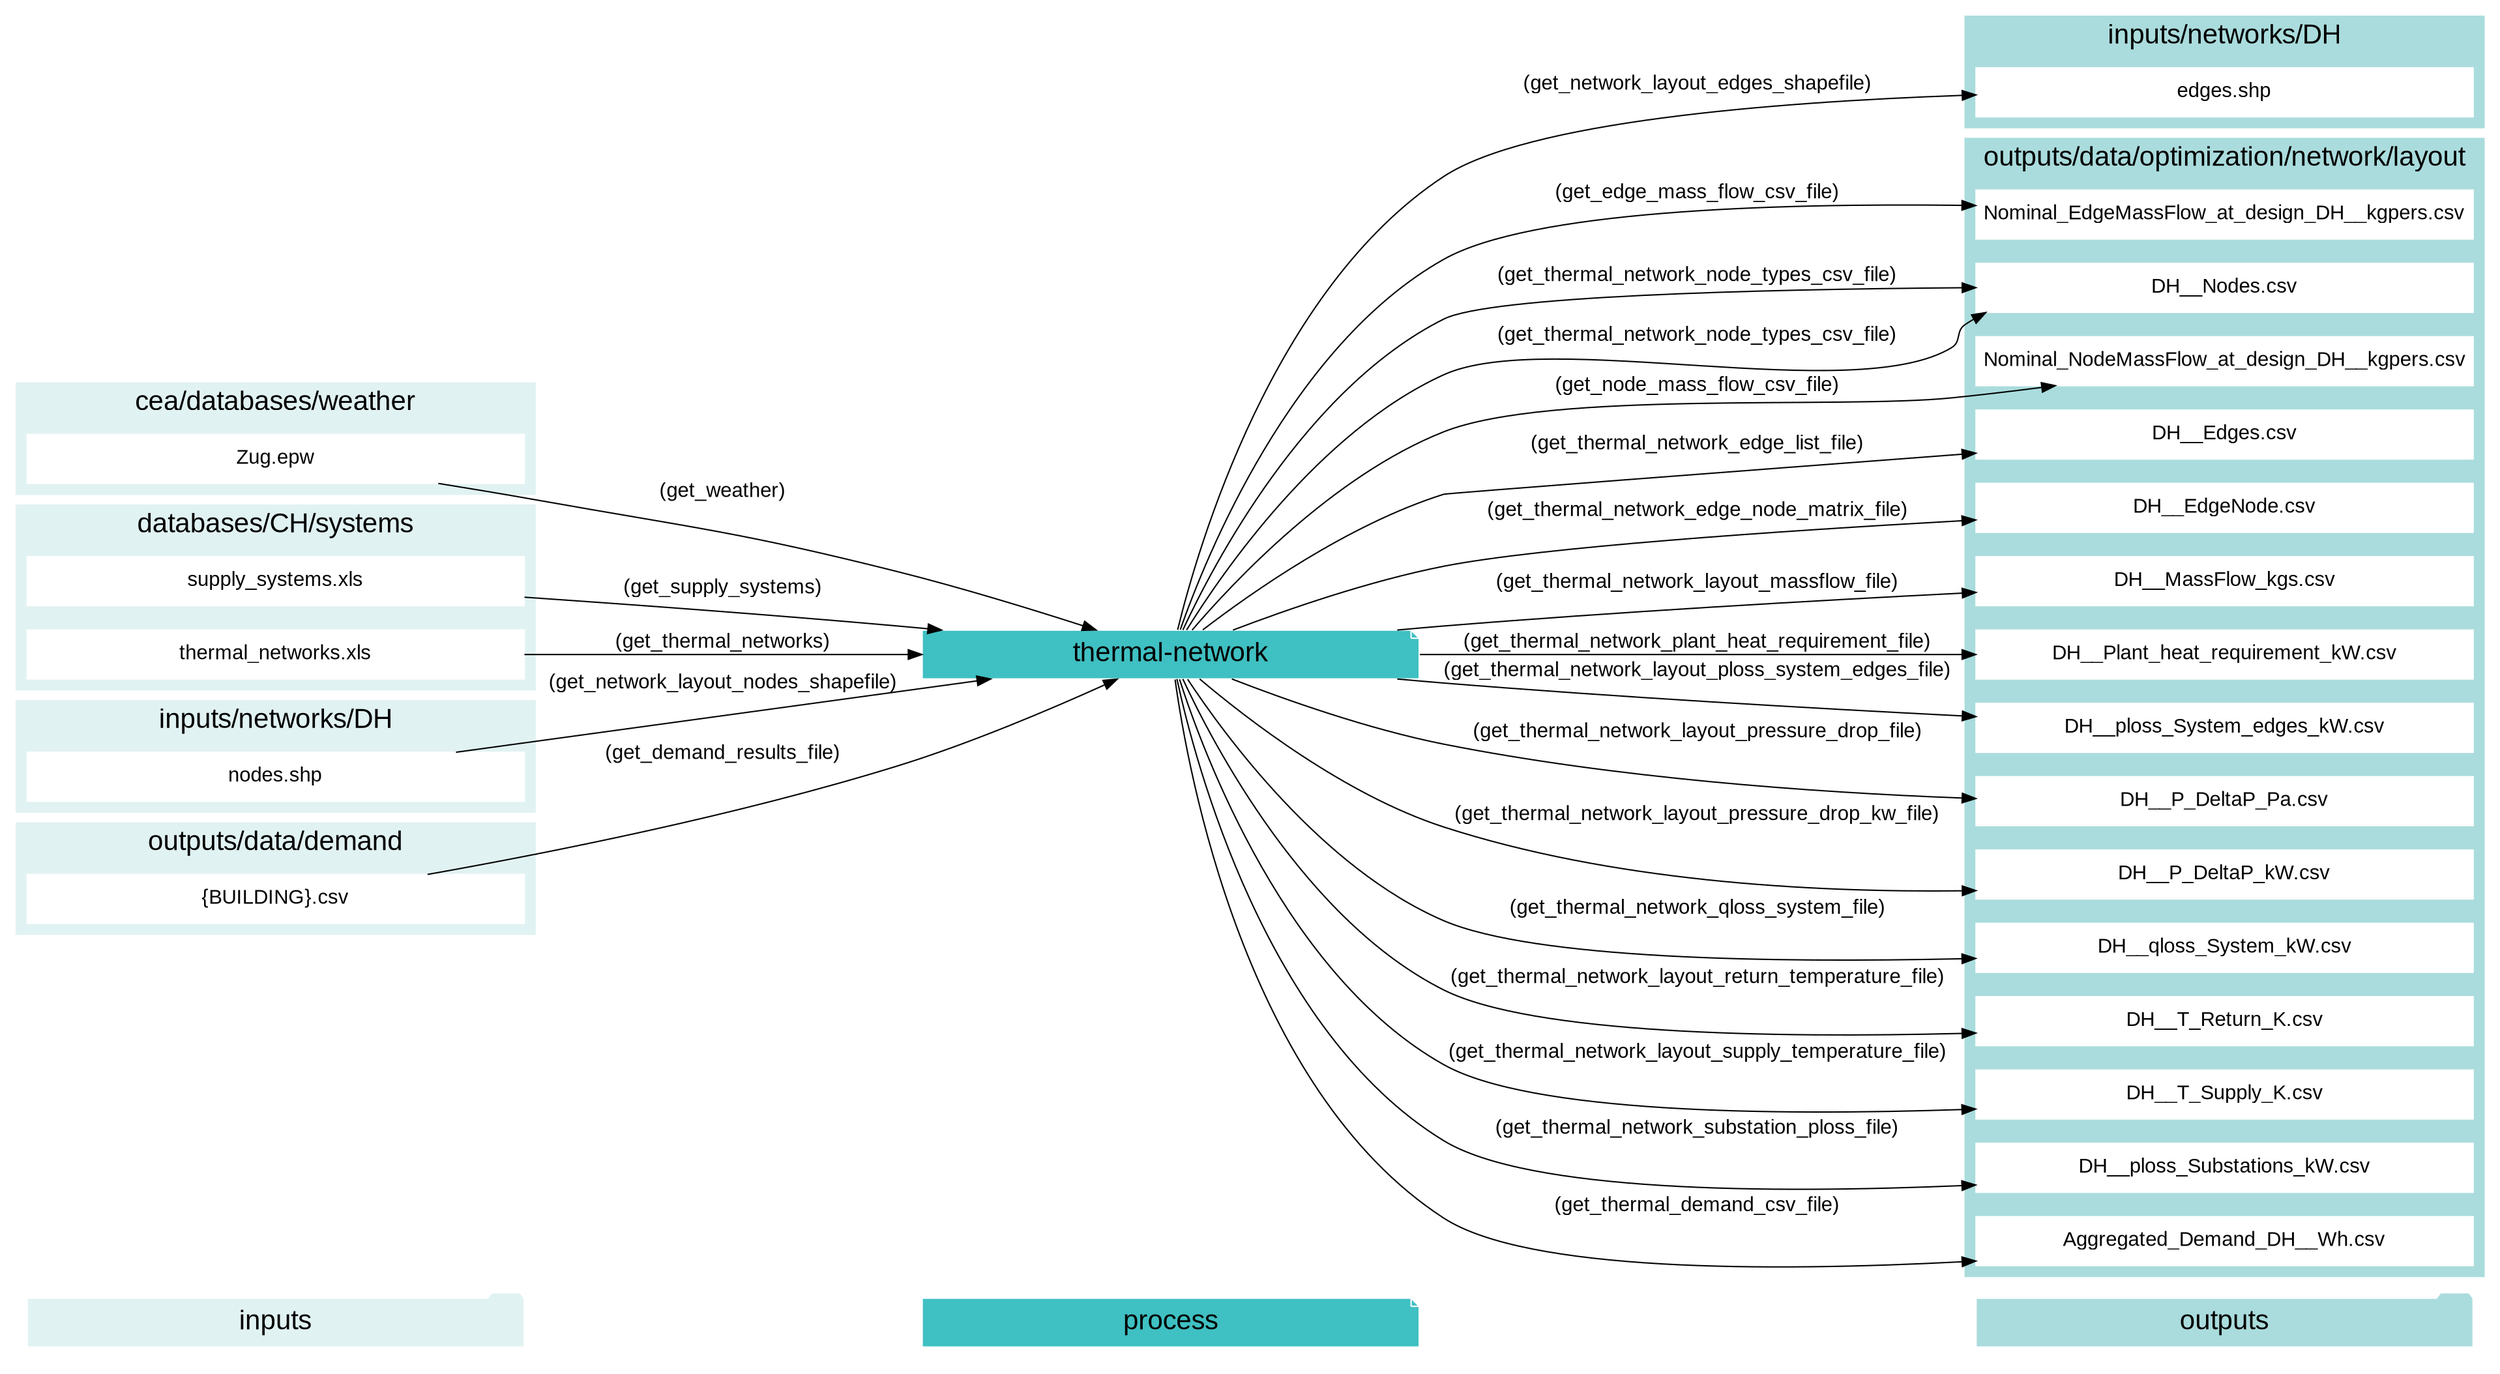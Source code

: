 digraph trace_inputlocator {
    rankdir="LR";
    graph [overlap=false, fontname=arial];
    node [shape=box, style=filled, color=white, fontsize=15, fontname=arial, fixedsize=true, width=5.085];
    edge [fontname=arial, fontsize = 15]
    newrank=true
    subgraph cluster_legend {
    fontsize=25
    style=invis
    "process"[style=filled, fillcolor="#3FC0C2", shape=note, fontsize=20, fontname="arial"]
    "inputs" [style=filled, shape=folder, color=white, fillcolor="#E1F2F2", fontsize=20]
    "outputs"[style=filled, shape=folder, color=white, fillcolor="#aadcdd", fontsize=20]
    "inputs"->"process"[style=invis]
    "process"->"outputs"[style=invis]
    }
    "thermal-network"[style=filled, color=white, fillcolor="#3FC0C2", shape=note, fontsize=20, fontname=arial];
    subgraph cluster_0_in {
        style = filled;
        color = "#E1F2F2";
        fontsize = 20;
        rank=same;
        label="cea/databases/weather";
        "Zug.epw"
    }
    subgraph cluster_1_in {
        style = filled;
        color = "#E1F2F2";
        fontsize = 20;
        rank=same;
        label="databases/CH/systems";
        "supply_systems.xls"
        "thermal_networks.xls"
    }
    subgraph cluster_2_in {
        style = filled;
        color = "#E1F2F2";
        fontsize = 20;
        rank=same;
        label="inputs/networks/DH";
        "nodes.shp"
    }
    subgraph cluster_2_out {
        style = filled;
        color = "#aadcdd";
        fontsize = 20;
        rank=same;
        label="inputs/networks/DH";
        "edges.shp"
    }
    subgraph cluster_3_in {
        style = filled;
        color = "#E1F2F2";
        fontsize = 20;
        rank=same;
        label="outputs/data/demand";
        "{BUILDING}.csv"
    }
    subgraph cluster_4_out {
        style = filled;
        color = "#aadcdd";
        fontsize = 20;
        rank=same;
        label="outputs/data/optimization/network/layout";
        "Nominal_EdgeMassFlow_at_design_DH__kgpers.csv"
        "DH__Nodes.csv"
        "Nominal_NodeMassFlow_at_design_DH__kgpers.csv"
        "DH__Edges.csv"
        "DH__EdgeNode.csv"
        "DH__MassFlow_kgs.csv"
        "DH__Plant_heat_requirement_kW.csv"
        "DH__ploss_System_edges_kW.csv"
        "DH__P_DeltaP_Pa.csv"
        "DH__P_DeltaP_kW.csv"
        "DH__qloss_System_kW.csv"
        "DH__T_Return_K.csv"
        "DH__T_Supply_K.csv"
        "DH__Nodes.csv"
        "DH__ploss_Substations_kW.csv"
        "Aggregated_Demand_DH__Wh.csv"
    }
    "{BUILDING}.csv" -> "thermal-network"[label="(get_demand_results_file)"]
    "nodes.shp" -> "thermal-network"[label="(get_network_layout_nodes_shapefile)"]
    "supply_systems.xls" -> "thermal-network"[label="(get_supply_systems)"]
    "thermal_networks.xls" -> "thermal-network"[label="(get_thermal_networks)"]
    "Zug.epw" -> "thermal-network"[label="(get_weather)"]
    "thermal-network" -> "Nominal_EdgeMassFlow_at_design_DH__kgpers.csv"[label="(get_edge_mass_flow_csv_file)"]
    "thermal-network" -> "edges.shp"[label="(get_network_layout_edges_shapefile)"]
    "thermal-network" -> "DH__Nodes.csv"[label="(get_thermal_network_node_types_csv_file)"]
    "thermal-network" -> "Nominal_NodeMassFlow_at_design_DH__kgpers.csv"[label="(get_node_mass_flow_csv_file)"]
    "thermal-network" -> "DH__Edges.csv"[label="(get_thermal_network_edge_list_file)"]
    "thermal-network" -> "DH__EdgeNode.csv"[label="(get_thermal_network_edge_node_matrix_file)"]
    "thermal-network" -> "DH__MassFlow_kgs.csv"[label="(get_thermal_network_layout_massflow_file)"]
    "thermal-network" -> "DH__Plant_heat_requirement_kW.csv"[label="(get_thermal_network_plant_heat_requirement_file)"]
    "thermal-network" -> "DH__ploss_System_edges_kW.csv"[label="(get_thermal_network_layout_ploss_system_edges_file)"]
    "thermal-network" -> "DH__P_DeltaP_Pa.csv"[label="(get_thermal_network_layout_pressure_drop_file)"]
    "thermal-network" -> "DH__P_DeltaP_kW.csv"[label="(get_thermal_network_layout_pressure_drop_kw_file)"]
    "thermal-network" -> "DH__qloss_System_kW.csv"[label="(get_thermal_network_qloss_system_file)"]
    "thermal-network" -> "DH__T_Return_K.csv"[label="(get_thermal_network_layout_return_temperature_file)"]
    "thermal-network" -> "DH__T_Supply_K.csv"[label="(get_thermal_network_layout_supply_temperature_file)"]
    "thermal-network" -> "DH__Nodes.csv"[label="(get_thermal_network_node_types_csv_file)"]
    "thermal-network" -> "DH__ploss_Substations_kW.csv"[label="(get_thermal_network_substation_ploss_file)"]
    "thermal-network" -> "Aggregated_Demand_DH__Wh.csv"[label="(get_thermal_demand_csv_file)"]
    }
